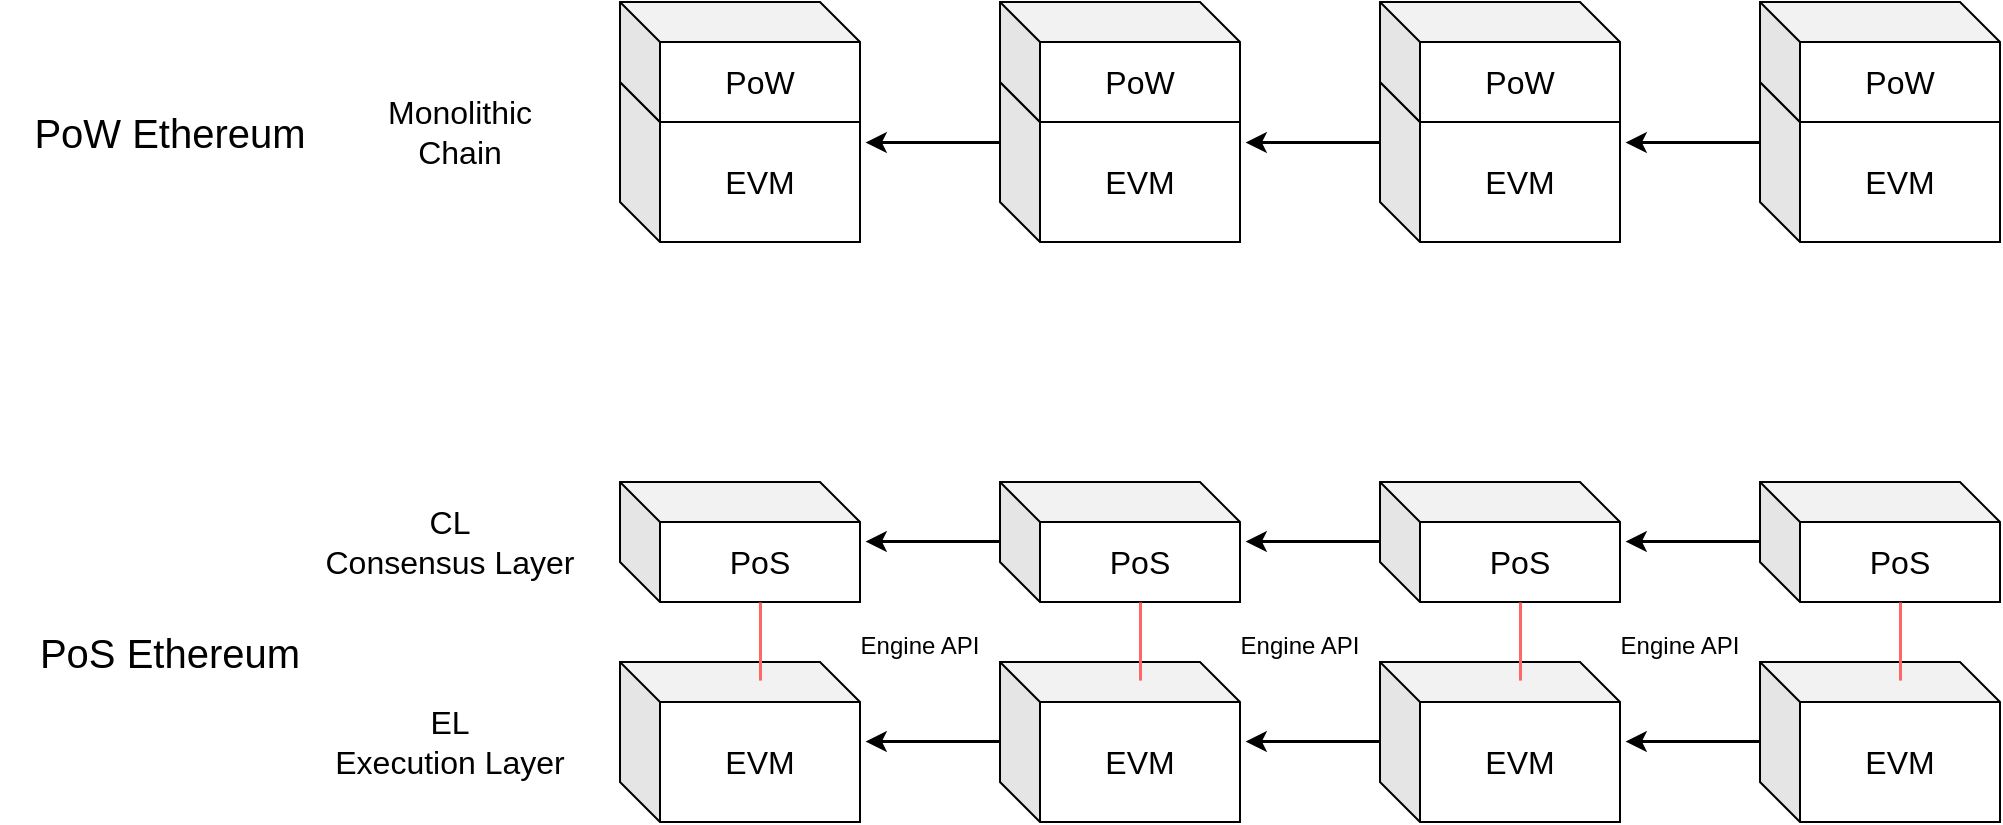 <mxfile version="21.0.10" type="github">
  <diagram id="dLsT6jIH5VIg3OpLpuIP" name="Page-1">
    <mxGraphModel dx="2044" dy="754" grid="1" gridSize="10" guides="1" tooltips="1" connect="1" arrows="1" fold="1" page="1" pageScale="1" pageWidth="850" pageHeight="1100" math="0" shadow="0">
      <root>
        <mxCell id="0" />
        <mxCell id="1" parent="0" />
        <mxCell id="DpxDroA3MUpd-SQL_Dhd-1" value="&lt;font style=&quot;font-size: 16px&quot;&gt;EVM&lt;/font&gt;" style="shape=cube;whiteSpace=wrap;html=1;boundedLbl=1;backgroundOutline=1;darkOpacity=0.05;darkOpacity2=0.1;" parent="1" vertex="1">
          <mxGeometry x="160" y="370" width="120" height="80" as="geometry" />
        </mxCell>
        <mxCell id="DpxDroA3MUpd-SQL_Dhd-5" value="&lt;span style=&quot;font-size: 16px&quot;&gt;EVM&lt;/span&gt;" style="shape=cube;whiteSpace=wrap;html=1;boundedLbl=1;backgroundOutline=1;darkOpacity=0.05;darkOpacity2=0.1;" parent="1" vertex="1">
          <mxGeometry x="350" y="370" width="120" height="80" as="geometry" />
        </mxCell>
        <mxCell id="DpxDroA3MUpd-SQL_Dhd-6" value="&lt;span style=&quot;font-size: 16px&quot;&gt;EVM&lt;/span&gt;" style="shape=cube;whiteSpace=wrap;html=1;boundedLbl=1;backgroundOutline=1;darkOpacity=0.05;darkOpacity2=0.1;" parent="1" vertex="1">
          <mxGeometry x="540" y="370" width="120" height="80" as="geometry" />
        </mxCell>
        <mxCell id="DpxDroA3MUpd-SQL_Dhd-7" value="&lt;span style=&quot;font-size: 16px&quot;&gt;EVM&lt;/span&gt;" style="shape=cube;whiteSpace=wrap;html=1;boundedLbl=1;backgroundOutline=1;darkOpacity=0.05;darkOpacity2=0.1;" parent="1" vertex="1">
          <mxGeometry x="730" y="370" width="120" height="80" as="geometry" />
        </mxCell>
        <mxCell id="DpxDroA3MUpd-SQL_Dhd-8" value="&lt;font style=&quot;font-size: 16px&quot;&gt;PoS&lt;/font&gt;" style="shape=cube;whiteSpace=wrap;html=1;boundedLbl=1;backgroundOutline=1;darkOpacity=0.05;darkOpacity2=0.1;" parent="1" vertex="1">
          <mxGeometry x="160" y="280" width="120" height="60" as="geometry" />
        </mxCell>
        <mxCell id="DpxDroA3MUpd-SQL_Dhd-9" value="&lt;span style=&quot;font-size: 16px&quot;&gt;PoS&lt;/span&gt;" style="shape=cube;whiteSpace=wrap;html=1;boundedLbl=1;backgroundOutline=1;darkOpacity=0.05;darkOpacity2=0.1;" parent="1" vertex="1">
          <mxGeometry x="350" y="280" width="120" height="60" as="geometry" />
        </mxCell>
        <mxCell id="DpxDroA3MUpd-SQL_Dhd-10" value="&lt;span style=&quot;font-size: 16px&quot;&gt;PoS&lt;/span&gt;" style="shape=cube;whiteSpace=wrap;html=1;boundedLbl=1;backgroundOutline=1;darkOpacity=0.05;darkOpacity2=0.1;" parent="1" vertex="1">
          <mxGeometry x="540" y="280" width="120" height="60" as="geometry" />
        </mxCell>
        <mxCell id="DpxDroA3MUpd-SQL_Dhd-11" value="&lt;span style=&quot;font-size: 16px&quot;&gt;PoS&lt;/span&gt;" style="shape=cube;whiteSpace=wrap;html=1;boundedLbl=1;backgroundOutline=1;darkOpacity=0.05;darkOpacity2=0.1;" parent="1" vertex="1">
          <mxGeometry x="730" y="280" width="120" height="60" as="geometry" />
        </mxCell>
        <mxCell id="DpxDroA3MUpd-SQL_Dhd-15" value="" style="endArrow=classic;html=1;rounded=0;strokeWidth=1.5;fontSize=16;exitX=-0.021;exitY=0.525;exitDx=0;exitDy=0;exitPerimeter=0;" parent="1" edge="1">
          <mxGeometry width="50" height="50" relative="1" as="geometry">
            <mxPoint x="540" y="409.5" as="sourcePoint" />
            <mxPoint x="472.52" y="409.5" as="targetPoint" />
          </mxGeometry>
        </mxCell>
        <mxCell id="DpxDroA3MUpd-SQL_Dhd-16" value="" style="endArrow=classic;html=1;rounded=0;strokeWidth=1.5;fontSize=16;exitX=-0.021;exitY=0.525;exitDx=0;exitDy=0;exitPerimeter=0;" parent="1" edge="1">
          <mxGeometry width="50" height="50" relative="1" as="geometry">
            <mxPoint x="350" y="409.5" as="sourcePoint" />
            <mxPoint x="282.52" y="409.5" as="targetPoint" />
          </mxGeometry>
        </mxCell>
        <mxCell id="DpxDroA3MUpd-SQL_Dhd-17" value="" style="endArrow=classic;html=1;rounded=0;strokeWidth=1.5;fontSize=16;exitX=-0.021;exitY=0.525;exitDx=0;exitDy=0;exitPerimeter=0;" parent="1" edge="1">
          <mxGeometry width="50" height="50" relative="1" as="geometry">
            <mxPoint x="730" y="409.5" as="sourcePoint" />
            <mxPoint x="662.52" y="409.5" as="targetPoint" />
          </mxGeometry>
        </mxCell>
        <mxCell id="DpxDroA3MUpd-SQL_Dhd-18" value="" style="endArrow=classic;html=1;rounded=0;strokeWidth=1.5;fontSize=16;exitX=-0.021;exitY=0.525;exitDx=0;exitDy=0;exitPerimeter=0;" parent="1" edge="1">
          <mxGeometry width="50" height="50" relative="1" as="geometry">
            <mxPoint x="730" y="309.5" as="sourcePoint" />
            <mxPoint x="662.52" y="309.5" as="targetPoint" />
          </mxGeometry>
        </mxCell>
        <mxCell id="DpxDroA3MUpd-SQL_Dhd-19" value="" style="endArrow=classic;html=1;rounded=0;strokeWidth=1.5;fontSize=16;exitX=-0.021;exitY=0.525;exitDx=0;exitDy=0;exitPerimeter=0;" parent="1" edge="1">
          <mxGeometry width="50" height="50" relative="1" as="geometry">
            <mxPoint x="540" y="309.5" as="sourcePoint" />
            <mxPoint x="472.52" y="309.5" as="targetPoint" />
          </mxGeometry>
        </mxCell>
        <mxCell id="DpxDroA3MUpd-SQL_Dhd-20" value="" style="endArrow=classic;html=1;rounded=0;strokeWidth=1.5;fontSize=16;exitX=-0.021;exitY=0.525;exitDx=0;exitDy=0;exitPerimeter=0;" parent="1" edge="1">
          <mxGeometry width="50" height="50" relative="1" as="geometry">
            <mxPoint x="350" y="309.5" as="sourcePoint" />
            <mxPoint x="282.52" y="309.5" as="targetPoint" />
          </mxGeometry>
        </mxCell>
        <mxCell id="DpxDroA3MUpd-SQL_Dhd-22" value="" style="endArrow=none;html=1;rounded=0;strokeWidth=1.5;fontSize=16;strokeColor=#FF6666;entryX=0;entryY=0;entryDx=70;entryDy=60;entryPerimeter=0;" parent="1" target="DpxDroA3MUpd-SQL_Dhd-8" edge="1">
          <mxGeometry width="50" height="50" relative="1" as="geometry">
            <mxPoint x="230" y="379.04" as="sourcePoint" />
            <mxPoint x="230" y="350" as="targetPoint" />
          </mxGeometry>
        </mxCell>
        <mxCell id="DpxDroA3MUpd-SQL_Dhd-23" value="" style="endArrow=none;html=1;rounded=0;strokeWidth=1.5;fontSize=16;strokeColor=#FF6666;entryX=0;entryY=0;entryDx=70;entryDy=60;entryPerimeter=0;" parent="1" edge="1">
          <mxGeometry width="50" height="50" relative="1" as="geometry">
            <mxPoint x="420" y="379.04" as="sourcePoint" />
            <mxPoint x="420" y="340" as="targetPoint" />
          </mxGeometry>
        </mxCell>
        <mxCell id="DpxDroA3MUpd-SQL_Dhd-24" value="" style="endArrow=none;html=1;rounded=0;strokeWidth=1.5;fontSize=16;strokeColor=#FF6666;entryX=0;entryY=0;entryDx=70;entryDy=60;entryPerimeter=0;" parent="1" edge="1">
          <mxGeometry width="50" height="50" relative="1" as="geometry">
            <mxPoint x="610" y="379.04" as="sourcePoint" />
            <mxPoint x="610" y="340" as="targetPoint" />
          </mxGeometry>
        </mxCell>
        <mxCell id="DpxDroA3MUpd-SQL_Dhd-25" value="" style="endArrow=none;html=1;rounded=0;strokeWidth=1.5;fontSize=16;strokeColor=#FF6666;entryX=0;entryY=0;entryDx=70;entryDy=60;entryPerimeter=0;" parent="1" edge="1">
          <mxGeometry width="50" height="50" relative="1" as="geometry">
            <mxPoint x="800" y="379.04" as="sourcePoint" />
            <mxPoint x="800" y="340" as="targetPoint" />
          </mxGeometry>
        </mxCell>
        <mxCell id="DpxDroA3MUpd-SQL_Dhd-26" value="&lt;font style=&quot;font-size: 12px;&quot;&gt;Engine API&lt;/font&gt;" style="text;html=1;strokeColor=none;fillColor=none;align=center;verticalAlign=middle;whiteSpace=wrap;rounded=0;fontSize=16;" parent="1" vertex="1">
          <mxGeometry x="260" y="350" width="100" height="20" as="geometry" />
        </mxCell>
        <mxCell id="DpxDroA3MUpd-SQL_Dhd-27" value="&lt;font style=&quot;font-size: 12px;&quot;&gt;Engine API&lt;/font&gt;" style="text;html=1;strokeColor=none;fillColor=none;align=center;verticalAlign=middle;whiteSpace=wrap;rounded=0;fontSize=16;" parent="1" vertex="1">
          <mxGeometry x="450" y="350" width="100" height="20" as="geometry" />
        </mxCell>
        <mxCell id="DpxDroA3MUpd-SQL_Dhd-28" value="&lt;font style=&quot;font-size: 12px;&quot;&gt;Engine API&lt;/font&gt;" style="text;html=1;strokeColor=none;fillColor=none;align=center;verticalAlign=middle;whiteSpace=wrap;rounded=0;fontSize=16;" parent="1" vertex="1">
          <mxGeometry x="640" y="350" width="100" height="20" as="geometry" />
        </mxCell>
        <mxCell id="DpxDroA3MUpd-SQL_Dhd-29" value="&lt;font style=&quot;font-size: 16px;&quot;&gt;CL&lt;br&gt;Consensus Layer&lt;/font&gt;" style="text;html=1;strokeColor=none;fillColor=none;align=center;verticalAlign=middle;whiteSpace=wrap;rounded=0;fontSize=12;" parent="1" vertex="1">
          <mxGeometry y="295" width="150" height="30" as="geometry" />
        </mxCell>
        <mxCell id="DpxDroA3MUpd-SQL_Dhd-30" value="&lt;font style=&quot;font-size: 16px;&quot;&gt;EL&lt;br&gt;Execution Layer&lt;/font&gt;" style="text;html=1;strokeColor=none;fillColor=none;align=center;verticalAlign=middle;whiteSpace=wrap;rounded=0;fontSize=12;" parent="1" vertex="1">
          <mxGeometry y="395" width="150" height="30" as="geometry" />
        </mxCell>
        <mxCell id="CBrxlTjuPh4eXbc6q4Go-2" value="&lt;font style=&quot;font-size: 16px&quot;&gt;EVM&lt;/font&gt;" style="shape=cube;whiteSpace=wrap;html=1;boundedLbl=1;backgroundOutline=1;darkOpacity=0.05;darkOpacity2=0.1;" vertex="1" parent="1">
          <mxGeometry x="160" y="80" width="120" height="80" as="geometry" />
        </mxCell>
        <mxCell id="2" value="&lt;font style=&quot;font-size: 16px&quot;&gt;PoW&lt;/font&gt;" style="shape=cube;whiteSpace=wrap;html=1;boundedLbl=1;backgroundOutline=1;darkOpacity=0.05;darkOpacity2=0.1;" parent="1" vertex="1">
          <mxGeometry x="160" y="40" width="120" height="60" as="geometry" />
        </mxCell>
        <mxCell id="CBrxlTjuPh4eXbc6q4Go-3" value="&lt;font style=&quot;font-size: 16px&quot;&gt;EVM&lt;/font&gt;" style="shape=cube;whiteSpace=wrap;html=1;boundedLbl=1;backgroundOutline=1;darkOpacity=0.05;darkOpacity2=0.1;" vertex="1" parent="1">
          <mxGeometry x="350" y="80" width="120" height="80" as="geometry" />
        </mxCell>
        <mxCell id="CBrxlTjuPh4eXbc6q4Go-4" value="&lt;font style=&quot;font-size: 16px&quot;&gt;PoW&lt;/font&gt;" style="shape=cube;whiteSpace=wrap;html=1;boundedLbl=1;backgroundOutline=1;darkOpacity=0.05;darkOpacity2=0.1;" vertex="1" parent="1">
          <mxGeometry x="350" y="40" width="120" height="60" as="geometry" />
        </mxCell>
        <mxCell id="CBrxlTjuPh4eXbc6q4Go-5" value="&lt;font style=&quot;font-size: 16px&quot;&gt;EVM&lt;/font&gt;" style="shape=cube;whiteSpace=wrap;html=1;boundedLbl=1;backgroundOutline=1;darkOpacity=0.05;darkOpacity2=0.1;" vertex="1" parent="1">
          <mxGeometry x="540" y="80" width="120" height="80" as="geometry" />
        </mxCell>
        <mxCell id="CBrxlTjuPh4eXbc6q4Go-6" value="&lt;font style=&quot;font-size: 16px&quot;&gt;PoW&lt;/font&gt;" style="shape=cube;whiteSpace=wrap;html=1;boundedLbl=1;backgroundOutline=1;darkOpacity=0.05;darkOpacity2=0.1;" vertex="1" parent="1">
          <mxGeometry x="540" y="40" width="120" height="60" as="geometry" />
        </mxCell>
        <mxCell id="CBrxlTjuPh4eXbc6q4Go-7" value="&lt;font style=&quot;font-size: 16px&quot;&gt;EVM&lt;/font&gt;" style="shape=cube;whiteSpace=wrap;html=1;boundedLbl=1;backgroundOutline=1;darkOpacity=0.05;darkOpacity2=0.1;" vertex="1" parent="1">
          <mxGeometry x="730" y="80" width="120" height="80" as="geometry" />
        </mxCell>
        <mxCell id="CBrxlTjuPh4eXbc6q4Go-8" value="&lt;font style=&quot;font-size: 16px&quot;&gt;PoW&lt;/font&gt;" style="shape=cube;whiteSpace=wrap;html=1;boundedLbl=1;backgroundOutline=1;darkOpacity=0.05;darkOpacity2=0.1;" vertex="1" parent="1">
          <mxGeometry x="730" y="40" width="120" height="60" as="geometry" />
        </mxCell>
        <mxCell id="CBrxlTjuPh4eXbc6q4Go-9" value="" style="endArrow=classic;html=1;rounded=0;strokeWidth=1.5;fontSize=16;exitX=-0.021;exitY=0.525;exitDx=0;exitDy=0;exitPerimeter=0;" edge="1" parent="1">
          <mxGeometry width="50" height="50" relative="1" as="geometry">
            <mxPoint x="350" y="110" as="sourcePoint" />
            <mxPoint x="282.52" y="110" as="targetPoint" />
          </mxGeometry>
        </mxCell>
        <mxCell id="CBrxlTjuPh4eXbc6q4Go-10" value="" style="endArrow=classic;html=1;rounded=0;strokeWidth=1.5;fontSize=16;exitX=-0.021;exitY=0.525;exitDx=0;exitDy=0;exitPerimeter=0;" edge="1" parent="1">
          <mxGeometry width="50" height="50" relative="1" as="geometry">
            <mxPoint x="540" y="110" as="sourcePoint" />
            <mxPoint x="472.52" y="110" as="targetPoint" />
          </mxGeometry>
        </mxCell>
        <mxCell id="CBrxlTjuPh4eXbc6q4Go-11" value="" style="endArrow=classic;html=1;rounded=0;strokeWidth=1.5;fontSize=16;exitX=-0.021;exitY=0.525;exitDx=0;exitDy=0;exitPerimeter=0;" edge="1" parent="1">
          <mxGeometry width="50" height="50" relative="1" as="geometry">
            <mxPoint x="730" y="110" as="sourcePoint" />
            <mxPoint x="662.52" y="110" as="targetPoint" />
          </mxGeometry>
        </mxCell>
        <mxCell id="CBrxlTjuPh4eXbc6q4Go-12" value="&lt;span style=&quot;font-size: 16px;&quot;&gt;Monolithic Chain&lt;/span&gt;" style="text;html=1;strokeColor=none;fillColor=none;align=center;verticalAlign=middle;whiteSpace=wrap;rounded=0;fontSize=12;" vertex="1" parent="1">
          <mxGeometry x="20" y="90" width="120" height="30" as="geometry" />
        </mxCell>
        <mxCell id="CBrxlTjuPh4eXbc6q4Go-13" value="&lt;font style=&quot;font-size: 20px;&quot;&gt;PoW Ethereum&lt;/font&gt;" style="text;html=1;strokeColor=none;fillColor=none;align=center;verticalAlign=middle;whiteSpace=wrap;rounded=0;" vertex="1" parent="1">
          <mxGeometry x="-150" y="90" width="170" height="30" as="geometry" />
        </mxCell>
        <mxCell id="CBrxlTjuPh4eXbc6q4Go-14" value="&lt;font style=&quot;font-size: 20px;&quot;&gt;PoS Ethereum&lt;/font&gt;" style="text;html=1;strokeColor=none;fillColor=none;align=center;verticalAlign=middle;whiteSpace=wrap;rounded=0;" vertex="1" parent="1">
          <mxGeometry x="-150" y="350" width="170" height="30" as="geometry" />
        </mxCell>
      </root>
    </mxGraphModel>
  </diagram>
</mxfile>
